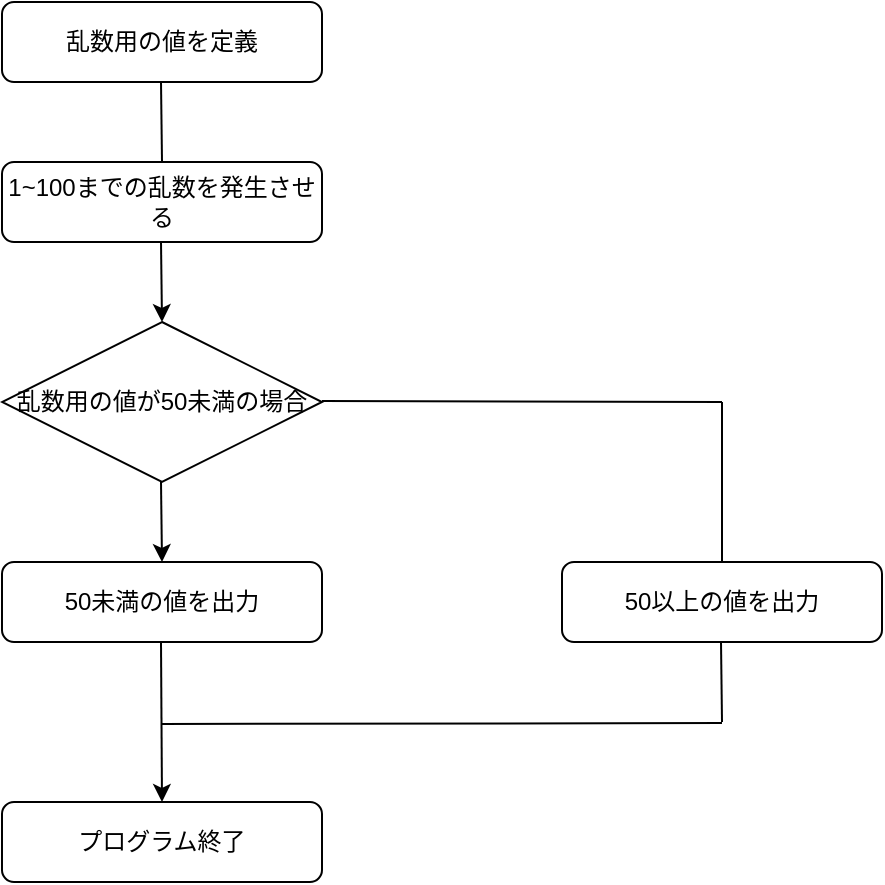 <mxfile version="15.5.4" type="embed"><diagram id="23iRSUPoRavnBvh4doch" name="Page-1"><mxGraphModel dx="1383" dy="726" grid="1" gridSize="10" guides="1" tooltips="1" connect="1" arrows="1" fold="1" page="1" pageScale="1" pageWidth="827" pageHeight="1169" math="0" shadow="0"><root><mxCell id="0"/><mxCell id="1" parent="0"/><mxCell id="2" value="乱数用の値を定義" style="rounded=1;whiteSpace=wrap;html=1;" vertex="1" parent="1"><mxGeometry x="320" y="40" width="160" height="40" as="geometry"/></mxCell><mxCell id="3" value="" style="endArrow=none;html=1;rounded=0;" edge="1" parent="1"><mxGeometry width="50" height="50" relative="1" as="geometry"><mxPoint x="400" y="120" as="sourcePoint"/><mxPoint x="399.5" y="80" as="targetPoint"/></mxGeometry></mxCell><mxCell id="4" value="1~100までの乱数を発生させる" style="rounded=1;whiteSpace=wrap;html=1;" vertex="1" parent="1"><mxGeometry x="320" y="120" width="160" height="40" as="geometry"/></mxCell><mxCell id="6" value="" style="endArrow=classic;html=1;rounded=0;" edge="1" parent="1"><mxGeometry width="50" height="50" relative="1" as="geometry"><mxPoint x="399.5" y="160" as="sourcePoint"/><mxPoint x="400" y="200" as="targetPoint"/></mxGeometry></mxCell><mxCell id="7" value="乱数用の値が50未満の場合" style="rhombus;whiteSpace=wrap;html=1;" vertex="1" parent="1"><mxGeometry x="320" y="200" width="160" height="80" as="geometry"/></mxCell><mxCell id="9" value="" style="endArrow=none;html=1;rounded=0;" edge="1" parent="1"><mxGeometry width="50" height="50" relative="1" as="geometry"><mxPoint x="480" y="239.5" as="sourcePoint"/><mxPoint x="680" y="240" as="targetPoint"/></mxGeometry></mxCell><mxCell id="12" value="" style="endArrow=classic;html=1;rounded=0;" edge="1" parent="1"><mxGeometry width="50" height="50" relative="1" as="geometry"><mxPoint x="399.5" y="280" as="sourcePoint"/><mxPoint x="400" y="320" as="targetPoint"/></mxGeometry></mxCell><mxCell id="13" value="50未満の値を出力" style="rounded=1;whiteSpace=wrap;html=1;" vertex="1" parent="1"><mxGeometry x="320" y="320" width="160" height="40" as="geometry"/></mxCell><mxCell id="14" value="" style="endArrow=none;html=1;rounded=0;" edge="1" parent="1"><mxGeometry width="50" height="50" relative="1" as="geometry"><mxPoint x="680" y="320" as="sourcePoint"/><mxPoint x="680" y="240" as="targetPoint"/></mxGeometry></mxCell><mxCell id="15" value="50以上の値を出力" style="rounded=1;whiteSpace=wrap;html=1;" vertex="1" parent="1"><mxGeometry x="600" y="320" width="160" height="40" as="geometry"/></mxCell><mxCell id="440" value="" style="endArrow=classic;html=1;rounded=0;" edge="1" parent="1"><mxGeometry width="50" height="50" relative="1" as="geometry"><mxPoint x="399.5" y="360" as="sourcePoint"/><mxPoint x="400" y="440" as="targetPoint"/></mxGeometry></mxCell><mxCell id="441" value="プログラム終了" style="rounded=1;whiteSpace=wrap;html=1;" vertex="1" parent="1"><mxGeometry x="320" y="440" width="160" height="40" as="geometry"/></mxCell><mxCell id="442" value="" style="endArrow=none;html=1;rounded=0;" edge="1" parent="1"><mxGeometry width="50" height="50" relative="1" as="geometry"><mxPoint x="680" y="400" as="sourcePoint"/><mxPoint x="679.5" y="360" as="targetPoint"/></mxGeometry></mxCell><mxCell id="443" value="" style="endArrow=none;html=1;rounded=0;" edge="1" parent="1"><mxGeometry width="50" height="50" relative="1" as="geometry"><mxPoint x="400" y="401" as="sourcePoint"/><mxPoint x="680" y="400.5" as="targetPoint"/></mxGeometry></mxCell></root></mxGraphModel></diagram></mxfile>
